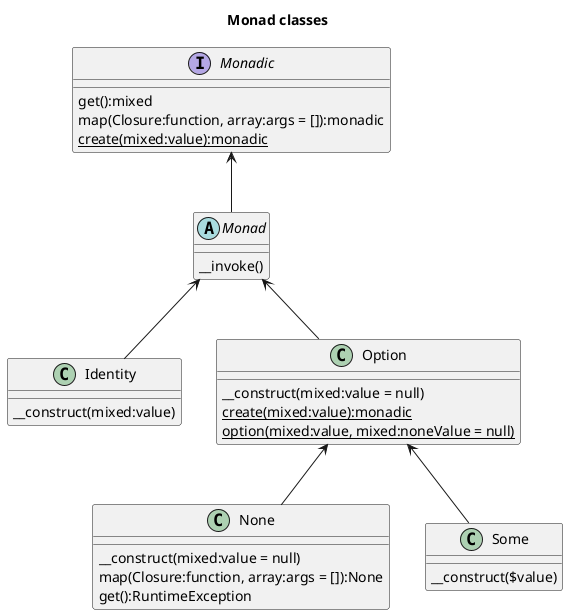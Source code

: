 @startuml
title Monad classes

interface Monadic {
    get():mixed
    map(Closure:function, array:args = []):monadic
    {static} create(mixed:value):monadic
}

abstract class Monad {
    __invoke()
}

class Identity {
    __construct(mixed:value)
}

class Option {
    __construct(mixed:value = null)
    {static} create(mixed:value):monadic
    {static} option(mixed:value, mixed:noneValue = null)
}

class None {
    __construct(mixed:value = null)
    map(Closure:function, array:args = []):None
    get():RuntimeException
}

class Some {
    __construct($value)
}

Monadic <-- Monad
Monad <-- Identity
Monad <-- Option
Option <-- None
Option <-- Some
@enduml